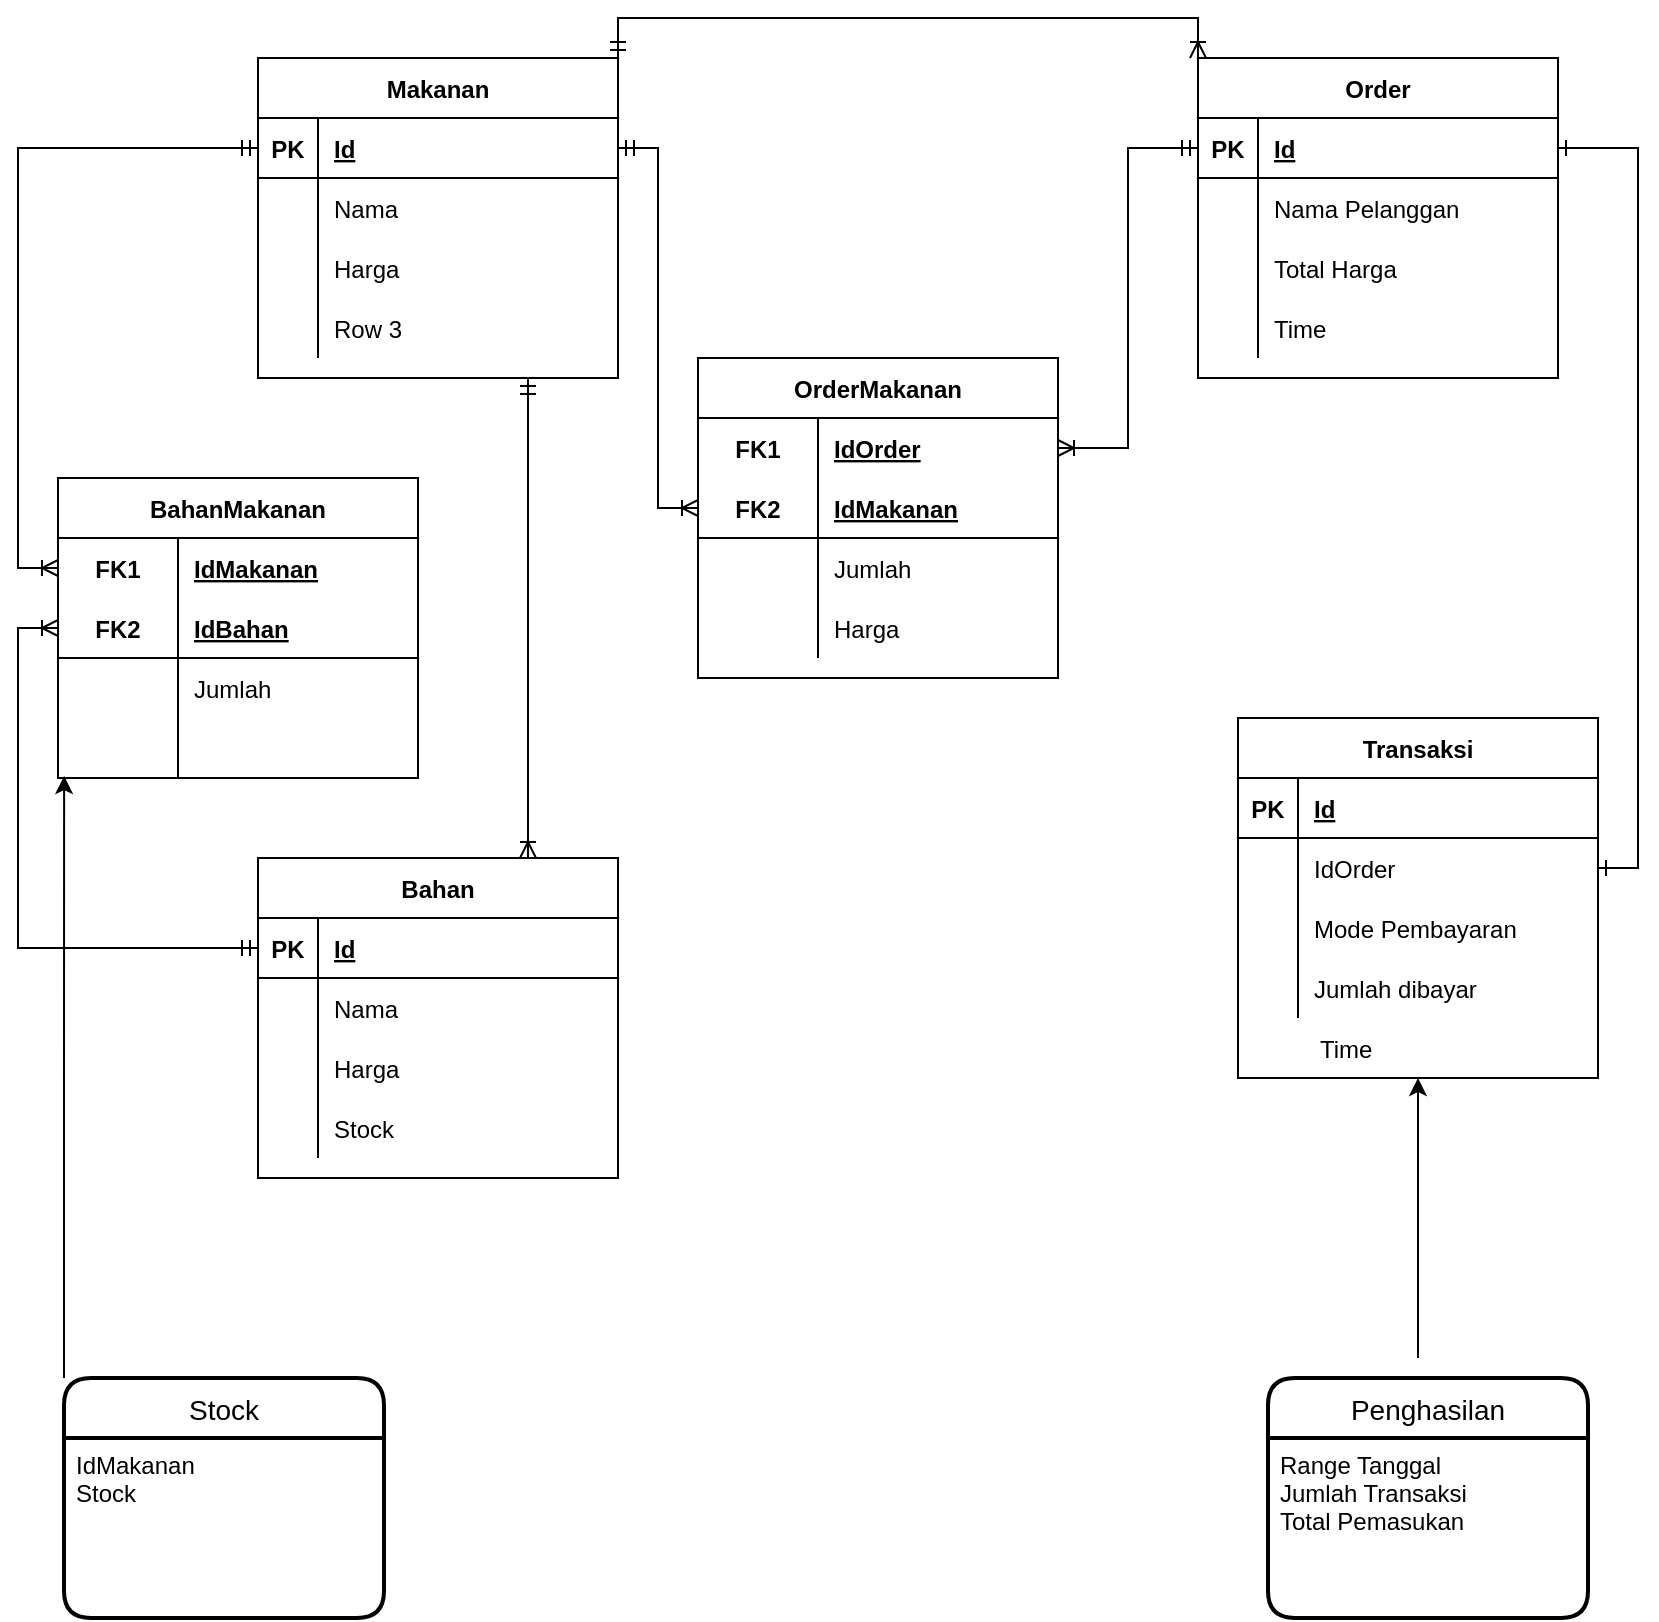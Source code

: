 <mxfile version="14.2.4" type="device"><diagram id="uwpmIxMqQMEWc0KWmd9V" name="Page-1"><mxGraphModel dx="1422" dy="772" grid="1" gridSize="10" guides="1" tooltips="1" connect="1" arrows="1" fold="1" page="1" pageScale="1" pageWidth="850" pageHeight="1100" math="0" shadow="0"><root><mxCell id="0"/><mxCell id="1" parent="0"/><mxCell id="QzrUGQrW48B05rfLs_P9-129" style="edgeStyle=orthogonalEdgeStyle;rounded=0;orthogonalLoop=1;jettySize=auto;html=1;exitX=1;exitY=0;exitDx=0;exitDy=0;entryX=0;entryY=0;entryDx=0;entryDy=0;startArrow=ERmandOne;startFill=0;endArrow=ERoneToMany;endFill=0;" edge="1" parent="1" source="QzrUGQrW48B05rfLs_P9-16" target="QzrUGQrW48B05rfLs_P9-29"><mxGeometry relative="1" as="geometry"/></mxCell><mxCell id="QzrUGQrW48B05rfLs_P9-16" value="Makanan" style="shape=table;startSize=30;container=1;collapsible=1;childLayout=tableLayout;fixedRows=1;rowLines=0;fontStyle=1;align=center;resizeLast=1;" vertex="1" parent="1"><mxGeometry x="140" y="40" width="180" height="160" as="geometry"/></mxCell><mxCell id="QzrUGQrW48B05rfLs_P9-17" value="" style="shape=partialRectangle;collapsible=0;dropTarget=0;pointerEvents=0;fillColor=none;top=0;left=0;bottom=1;right=0;points=[[0,0.5],[1,0.5]];portConstraint=eastwest;" vertex="1" parent="QzrUGQrW48B05rfLs_P9-16"><mxGeometry y="30" width="180" height="30" as="geometry"/></mxCell><mxCell id="QzrUGQrW48B05rfLs_P9-18" value="PK" style="shape=partialRectangle;connectable=0;fillColor=none;top=0;left=0;bottom=0;right=0;fontStyle=1;overflow=hidden;" vertex="1" parent="QzrUGQrW48B05rfLs_P9-17"><mxGeometry width="30" height="30" as="geometry"/></mxCell><mxCell id="QzrUGQrW48B05rfLs_P9-19" value="Id" style="shape=partialRectangle;connectable=0;fillColor=none;top=0;left=0;bottom=0;right=0;align=left;spacingLeft=6;fontStyle=5;overflow=hidden;" vertex="1" parent="QzrUGQrW48B05rfLs_P9-17"><mxGeometry x="30" width="150" height="30" as="geometry"/></mxCell><mxCell id="QzrUGQrW48B05rfLs_P9-20" value="" style="shape=partialRectangle;collapsible=0;dropTarget=0;pointerEvents=0;fillColor=none;top=0;left=0;bottom=0;right=0;points=[[0,0.5],[1,0.5]];portConstraint=eastwest;" vertex="1" parent="QzrUGQrW48B05rfLs_P9-16"><mxGeometry y="60" width="180" height="30" as="geometry"/></mxCell><mxCell id="QzrUGQrW48B05rfLs_P9-21" value="" style="shape=partialRectangle;connectable=0;fillColor=none;top=0;left=0;bottom=0;right=0;editable=1;overflow=hidden;" vertex="1" parent="QzrUGQrW48B05rfLs_P9-20"><mxGeometry width="30" height="30" as="geometry"/></mxCell><mxCell id="QzrUGQrW48B05rfLs_P9-22" value="Nama" style="shape=partialRectangle;connectable=0;fillColor=none;top=0;left=0;bottom=0;right=0;align=left;spacingLeft=6;overflow=hidden;" vertex="1" parent="QzrUGQrW48B05rfLs_P9-20"><mxGeometry x="30" width="150" height="30" as="geometry"/></mxCell><mxCell id="QzrUGQrW48B05rfLs_P9-23" value="" style="shape=partialRectangle;collapsible=0;dropTarget=0;pointerEvents=0;fillColor=none;top=0;left=0;bottom=0;right=0;points=[[0,0.5],[1,0.5]];portConstraint=eastwest;" vertex="1" parent="QzrUGQrW48B05rfLs_P9-16"><mxGeometry y="90" width="180" height="30" as="geometry"/></mxCell><mxCell id="QzrUGQrW48B05rfLs_P9-24" value="" style="shape=partialRectangle;connectable=0;fillColor=none;top=0;left=0;bottom=0;right=0;editable=1;overflow=hidden;" vertex="1" parent="QzrUGQrW48B05rfLs_P9-23"><mxGeometry width="30" height="30" as="geometry"/></mxCell><mxCell id="QzrUGQrW48B05rfLs_P9-25" value="Harga" style="shape=partialRectangle;connectable=0;fillColor=none;top=0;left=0;bottom=0;right=0;align=left;spacingLeft=6;overflow=hidden;" vertex="1" parent="QzrUGQrW48B05rfLs_P9-23"><mxGeometry x="30" width="150" height="30" as="geometry"/></mxCell><mxCell id="QzrUGQrW48B05rfLs_P9-26" value="" style="shape=partialRectangle;collapsible=0;dropTarget=0;pointerEvents=0;fillColor=none;top=0;left=0;bottom=0;right=0;points=[[0,0.5],[1,0.5]];portConstraint=eastwest;" vertex="1" parent="QzrUGQrW48B05rfLs_P9-16"><mxGeometry y="120" width="180" height="30" as="geometry"/></mxCell><mxCell id="QzrUGQrW48B05rfLs_P9-27" value="" style="shape=partialRectangle;connectable=0;fillColor=none;top=0;left=0;bottom=0;right=0;editable=1;overflow=hidden;" vertex="1" parent="QzrUGQrW48B05rfLs_P9-26"><mxGeometry width="30" height="30" as="geometry"/></mxCell><mxCell id="QzrUGQrW48B05rfLs_P9-28" value="Row 3" style="shape=partialRectangle;connectable=0;fillColor=none;top=0;left=0;bottom=0;right=0;align=left;spacingLeft=6;overflow=hidden;" vertex="1" parent="QzrUGQrW48B05rfLs_P9-26"><mxGeometry x="30" width="150" height="30" as="geometry"/></mxCell><mxCell id="QzrUGQrW48B05rfLs_P9-29" value="Order" style="shape=table;startSize=30;container=1;collapsible=1;childLayout=tableLayout;fixedRows=1;rowLines=0;fontStyle=1;align=center;resizeLast=1;" vertex="1" parent="1"><mxGeometry x="610" y="40" width="180" height="160" as="geometry"/></mxCell><mxCell id="QzrUGQrW48B05rfLs_P9-30" value="" style="shape=partialRectangle;collapsible=0;dropTarget=0;pointerEvents=0;fillColor=none;top=0;left=0;bottom=1;right=0;points=[[0,0.5],[1,0.5]];portConstraint=eastwest;" vertex="1" parent="QzrUGQrW48B05rfLs_P9-29"><mxGeometry y="30" width="180" height="30" as="geometry"/></mxCell><mxCell id="QzrUGQrW48B05rfLs_P9-31" value="PK" style="shape=partialRectangle;connectable=0;fillColor=none;top=0;left=0;bottom=0;right=0;fontStyle=1;overflow=hidden;" vertex="1" parent="QzrUGQrW48B05rfLs_P9-30"><mxGeometry width="30" height="30" as="geometry"/></mxCell><mxCell id="QzrUGQrW48B05rfLs_P9-32" value="Id" style="shape=partialRectangle;connectable=0;fillColor=none;top=0;left=0;bottom=0;right=0;align=left;spacingLeft=6;fontStyle=5;overflow=hidden;" vertex="1" parent="QzrUGQrW48B05rfLs_P9-30"><mxGeometry x="30" width="150" height="30" as="geometry"/></mxCell><mxCell id="QzrUGQrW48B05rfLs_P9-33" value="" style="shape=partialRectangle;collapsible=0;dropTarget=0;pointerEvents=0;fillColor=none;top=0;left=0;bottom=0;right=0;points=[[0,0.5],[1,0.5]];portConstraint=eastwest;" vertex="1" parent="QzrUGQrW48B05rfLs_P9-29"><mxGeometry y="60" width="180" height="30" as="geometry"/></mxCell><mxCell id="QzrUGQrW48B05rfLs_P9-34" value="" style="shape=partialRectangle;connectable=0;fillColor=none;top=0;left=0;bottom=0;right=0;editable=1;overflow=hidden;" vertex="1" parent="QzrUGQrW48B05rfLs_P9-33"><mxGeometry width="30" height="30" as="geometry"/></mxCell><mxCell id="QzrUGQrW48B05rfLs_P9-35" value="Nama Pelanggan" style="shape=partialRectangle;connectable=0;fillColor=none;top=0;left=0;bottom=0;right=0;align=left;spacingLeft=6;overflow=hidden;" vertex="1" parent="QzrUGQrW48B05rfLs_P9-33"><mxGeometry x="30" width="150" height="30" as="geometry"/></mxCell><mxCell id="QzrUGQrW48B05rfLs_P9-36" value="" style="shape=partialRectangle;collapsible=0;dropTarget=0;pointerEvents=0;fillColor=none;top=0;left=0;bottom=0;right=0;points=[[0,0.5],[1,0.5]];portConstraint=eastwest;" vertex="1" parent="QzrUGQrW48B05rfLs_P9-29"><mxGeometry y="90" width="180" height="30" as="geometry"/></mxCell><mxCell id="QzrUGQrW48B05rfLs_P9-37" value="" style="shape=partialRectangle;connectable=0;fillColor=none;top=0;left=0;bottom=0;right=0;editable=1;overflow=hidden;" vertex="1" parent="QzrUGQrW48B05rfLs_P9-36"><mxGeometry width="30" height="30" as="geometry"/></mxCell><mxCell id="QzrUGQrW48B05rfLs_P9-38" value="Total Harga" style="shape=partialRectangle;connectable=0;fillColor=none;top=0;left=0;bottom=0;right=0;align=left;spacingLeft=6;overflow=hidden;" vertex="1" parent="QzrUGQrW48B05rfLs_P9-36"><mxGeometry x="30" width="150" height="30" as="geometry"/></mxCell><mxCell id="QzrUGQrW48B05rfLs_P9-39" value="" style="shape=partialRectangle;collapsible=0;dropTarget=0;pointerEvents=0;fillColor=none;top=0;left=0;bottom=0;right=0;points=[[0,0.5],[1,0.5]];portConstraint=eastwest;" vertex="1" parent="QzrUGQrW48B05rfLs_P9-29"><mxGeometry y="120" width="180" height="30" as="geometry"/></mxCell><mxCell id="QzrUGQrW48B05rfLs_P9-40" value="" style="shape=partialRectangle;connectable=0;fillColor=none;top=0;left=0;bottom=0;right=0;editable=1;overflow=hidden;" vertex="1" parent="QzrUGQrW48B05rfLs_P9-39"><mxGeometry width="30" height="30" as="geometry"/></mxCell><mxCell id="QzrUGQrW48B05rfLs_P9-41" value="Time" style="shape=partialRectangle;connectable=0;fillColor=none;top=0;left=0;bottom=0;right=0;align=left;spacingLeft=6;overflow=hidden;" vertex="1" parent="QzrUGQrW48B05rfLs_P9-39"><mxGeometry x="30" width="150" height="30" as="geometry"/></mxCell><mxCell id="QzrUGQrW48B05rfLs_P9-42" value="OrderMakanan" style="shape=table;startSize=30;container=1;collapsible=1;childLayout=tableLayout;fixedRows=1;rowLines=0;fontStyle=1;align=center;resizeLast=1;" vertex="1" parent="1"><mxGeometry x="360" y="190" width="180" height="160" as="geometry"/></mxCell><mxCell id="QzrUGQrW48B05rfLs_P9-43" value="" style="shape=partialRectangle;collapsible=0;dropTarget=0;pointerEvents=0;fillColor=none;top=0;left=0;bottom=0;right=0;points=[[0,0.5],[1,0.5]];portConstraint=eastwest;" vertex="1" parent="QzrUGQrW48B05rfLs_P9-42"><mxGeometry y="30" width="180" height="30" as="geometry"/></mxCell><mxCell id="QzrUGQrW48B05rfLs_P9-44" value="FK1" style="shape=partialRectangle;connectable=0;fillColor=none;top=0;left=0;bottom=0;right=0;fontStyle=1;overflow=hidden;" vertex="1" parent="QzrUGQrW48B05rfLs_P9-43"><mxGeometry width="60" height="30" as="geometry"/></mxCell><mxCell id="QzrUGQrW48B05rfLs_P9-45" value="IdOrder" style="shape=partialRectangle;connectable=0;fillColor=none;top=0;left=0;bottom=0;right=0;align=left;spacingLeft=6;fontStyle=5;overflow=hidden;" vertex="1" parent="QzrUGQrW48B05rfLs_P9-43"><mxGeometry x="60" width="120" height="30" as="geometry"/></mxCell><mxCell id="QzrUGQrW48B05rfLs_P9-46" value="" style="shape=partialRectangle;collapsible=0;dropTarget=0;pointerEvents=0;fillColor=none;top=0;left=0;bottom=1;right=0;points=[[0,0.5],[1,0.5]];portConstraint=eastwest;" vertex="1" parent="QzrUGQrW48B05rfLs_P9-42"><mxGeometry y="60" width="180" height="30" as="geometry"/></mxCell><mxCell id="QzrUGQrW48B05rfLs_P9-47" value="FK2" style="shape=partialRectangle;connectable=0;fillColor=none;top=0;left=0;bottom=0;right=0;fontStyle=1;overflow=hidden;" vertex="1" parent="QzrUGQrW48B05rfLs_P9-46"><mxGeometry width="60" height="30" as="geometry"/></mxCell><mxCell id="QzrUGQrW48B05rfLs_P9-48" value="IdMakanan" style="shape=partialRectangle;connectable=0;fillColor=none;top=0;left=0;bottom=0;right=0;align=left;spacingLeft=6;fontStyle=5;overflow=hidden;" vertex="1" parent="QzrUGQrW48B05rfLs_P9-46"><mxGeometry x="60" width="120" height="30" as="geometry"/></mxCell><mxCell id="QzrUGQrW48B05rfLs_P9-49" value="" style="shape=partialRectangle;collapsible=0;dropTarget=0;pointerEvents=0;fillColor=none;top=0;left=0;bottom=0;right=0;points=[[0,0.5],[1,0.5]];portConstraint=eastwest;" vertex="1" parent="QzrUGQrW48B05rfLs_P9-42"><mxGeometry y="90" width="180" height="30" as="geometry"/></mxCell><mxCell id="QzrUGQrW48B05rfLs_P9-50" value="" style="shape=partialRectangle;connectable=0;fillColor=none;top=0;left=0;bottom=0;right=0;editable=1;overflow=hidden;" vertex="1" parent="QzrUGQrW48B05rfLs_P9-49"><mxGeometry width="60" height="30" as="geometry"/></mxCell><mxCell id="QzrUGQrW48B05rfLs_P9-51" value="Jumlah" style="shape=partialRectangle;connectable=0;fillColor=none;top=0;left=0;bottom=0;right=0;align=left;spacingLeft=6;overflow=hidden;" vertex="1" parent="QzrUGQrW48B05rfLs_P9-49"><mxGeometry x="60" width="120" height="30" as="geometry"/></mxCell><mxCell id="QzrUGQrW48B05rfLs_P9-52" value="" style="shape=partialRectangle;collapsible=0;dropTarget=0;pointerEvents=0;fillColor=none;top=0;left=0;bottom=0;right=0;points=[[0,0.5],[1,0.5]];portConstraint=eastwest;" vertex="1" parent="QzrUGQrW48B05rfLs_P9-42"><mxGeometry y="120" width="180" height="30" as="geometry"/></mxCell><mxCell id="QzrUGQrW48B05rfLs_P9-53" value="" style="shape=partialRectangle;connectable=0;fillColor=none;top=0;left=0;bottom=0;right=0;editable=1;overflow=hidden;" vertex="1" parent="QzrUGQrW48B05rfLs_P9-52"><mxGeometry width="60" height="30" as="geometry"/></mxCell><mxCell id="QzrUGQrW48B05rfLs_P9-54" value="Harga" style="shape=partialRectangle;connectable=0;fillColor=none;top=0;left=0;bottom=0;right=0;align=left;spacingLeft=6;overflow=hidden;" vertex="1" parent="QzrUGQrW48B05rfLs_P9-52"><mxGeometry x="60" width="120" height="30" as="geometry"/></mxCell><mxCell id="QzrUGQrW48B05rfLs_P9-139" style="edgeStyle=orthogonalEdgeStyle;rounded=0;orthogonalLoop=1;jettySize=auto;html=1;exitX=0.75;exitY=0;exitDx=0;exitDy=0;entryX=0.75;entryY=1;entryDx=0;entryDy=0;startArrow=ERoneToMany;startFill=0;endArrow=ERmandOne;endFill=0;" edge="1" parent="1" source="QzrUGQrW48B05rfLs_P9-82" target="QzrUGQrW48B05rfLs_P9-16"><mxGeometry relative="1" as="geometry"/></mxCell><mxCell id="QzrUGQrW48B05rfLs_P9-82" value="Bahan" style="shape=table;startSize=30;container=1;collapsible=1;childLayout=tableLayout;fixedRows=1;rowLines=0;fontStyle=1;align=center;resizeLast=1;" vertex="1" parent="1"><mxGeometry x="140" y="440" width="180" height="160" as="geometry"/></mxCell><mxCell id="QzrUGQrW48B05rfLs_P9-83" value="" style="shape=partialRectangle;collapsible=0;dropTarget=0;pointerEvents=0;fillColor=none;top=0;left=0;bottom=1;right=0;points=[[0,0.5],[1,0.5]];portConstraint=eastwest;" vertex="1" parent="QzrUGQrW48B05rfLs_P9-82"><mxGeometry y="30" width="180" height="30" as="geometry"/></mxCell><mxCell id="QzrUGQrW48B05rfLs_P9-84" value="PK" style="shape=partialRectangle;connectable=0;fillColor=none;top=0;left=0;bottom=0;right=0;fontStyle=1;overflow=hidden;" vertex="1" parent="QzrUGQrW48B05rfLs_P9-83"><mxGeometry width="30" height="30" as="geometry"/></mxCell><mxCell id="QzrUGQrW48B05rfLs_P9-85" value="Id" style="shape=partialRectangle;connectable=0;fillColor=none;top=0;left=0;bottom=0;right=0;align=left;spacingLeft=6;fontStyle=5;overflow=hidden;" vertex="1" parent="QzrUGQrW48B05rfLs_P9-83"><mxGeometry x="30" width="150" height="30" as="geometry"/></mxCell><mxCell id="QzrUGQrW48B05rfLs_P9-86" value="" style="shape=partialRectangle;collapsible=0;dropTarget=0;pointerEvents=0;fillColor=none;top=0;left=0;bottom=0;right=0;points=[[0,0.5],[1,0.5]];portConstraint=eastwest;" vertex="1" parent="QzrUGQrW48B05rfLs_P9-82"><mxGeometry y="60" width="180" height="30" as="geometry"/></mxCell><mxCell id="QzrUGQrW48B05rfLs_P9-87" value="" style="shape=partialRectangle;connectable=0;fillColor=none;top=0;left=0;bottom=0;right=0;editable=1;overflow=hidden;" vertex="1" parent="QzrUGQrW48B05rfLs_P9-86"><mxGeometry width="30" height="30" as="geometry"/></mxCell><mxCell id="QzrUGQrW48B05rfLs_P9-88" value="Nama" style="shape=partialRectangle;connectable=0;fillColor=none;top=0;left=0;bottom=0;right=0;align=left;spacingLeft=6;overflow=hidden;" vertex="1" parent="QzrUGQrW48B05rfLs_P9-86"><mxGeometry x="30" width="150" height="30" as="geometry"/></mxCell><mxCell id="QzrUGQrW48B05rfLs_P9-89" value="" style="shape=partialRectangle;collapsible=0;dropTarget=0;pointerEvents=0;fillColor=none;top=0;left=0;bottom=0;right=0;points=[[0,0.5],[1,0.5]];portConstraint=eastwest;" vertex="1" parent="QzrUGQrW48B05rfLs_P9-82"><mxGeometry y="90" width="180" height="30" as="geometry"/></mxCell><mxCell id="QzrUGQrW48B05rfLs_P9-90" value="" style="shape=partialRectangle;connectable=0;fillColor=none;top=0;left=0;bottom=0;right=0;editable=1;overflow=hidden;" vertex="1" parent="QzrUGQrW48B05rfLs_P9-89"><mxGeometry width="30" height="30" as="geometry"/></mxCell><mxCell id="QzrUGQrW48B05rfLs_P9-91" value="Harga" style="shape=partialRectangle;connectable=0;fillColor=none;top=0;left=0;bottom=0;right=0;align=left;spacingLeft=6;overflow=hidden;" vertex="1" parent="QzrUGQrW48B05rfLs_P9-89"><mxGeometry x="30" width="150" height="30" as="geometry"/></mxCell><mxCell id="QzrUGQrW48B05rfLs_P9-92" value="" style="shape=partialRectangle;collapsible=0;dropTarget=0;pointerEvents=0;fillColor=none;top=0;left=0;bottom=0;right=0;points=[[0,0.5],[1,0.5]];portConstraint=eastwest;" vertex="1" parent="QzrUGQrW48B05rfLs_P9-82"><mxGeometry y="120" width="180" height="30" as="geometry"/></mxCell><mxCell id="QzrUGQrW48B05rfLs_P9-93" value="" style="shape=partialRectangle;connectable=0;fillColor=none;top=0;left=0;bottom=0;right=0;editable=1;overflow=hidden;" vertex="1" parent="QzrUGQrW48B05rfLs_P9-92"><mxGeometry width="30" height="30" as="geometry"/></mxCell><mxCell id="QzrUGQrW48B05rfLs_P9-94" value="Stock" style="shape=partialRectangle;connectable=0;fillColor=none;top=0;left=0;bottom=0;right=0;align=left;spacingLeft=6;overflow=hidden;" vertex="1" parent="QzrUGQrW48B05rfLs_P9-92"><mxGeometry x="30" width="150" height="30" as="geometry"/></mxCell><mxCell id="QzrUGQrW48B05rfLs_P9-95" value="BahanMakanan" style="shape=table;startSize=30;container=1;collapsible=1;childLayout=tableLayout;fixedRows=1;rowLines=0;fontStyle=1;align=center;resizeLast=1;" vertex="1" parent="1"><mxGeometry x="40" y="250" width="180" height="150" as="geometry"/></mxCell><mxCell id="QzrUGQrW48B05rfLs_P9-96" value="" style="shape=partialRectangle;collapsible=0;dropTarget=0;pointerEvents=0;fillColor=none;top=0;left=0;bottom=0;right=0;points=[[0,0.5],[1,0.5]];portConstraint=eastwest;" vertex="1" parent="QzrUGQrW48B05rfLs_P9-95"><mxGeometry y="30" width="180" height="30" as="geometry"/></mxCell><mxCell id="QzrUGQrW48B05rfLs_P9-97" value="FK1" style="shape=partialRectangle;connectable=0;fillColor=none;top=0;left=0;bottom=0;right=0;fontStyle=1;overflow=hidden;" vertex="1" parent="QzrUGQrW48B05rfLs_P9-96"><mxGeometry width="60" height="30" as="geometry"/></mxCell><mxCell id="QzrUGQrW48B05rfLs_P9-98" value="IdMakanan" style="shape=partialRectangle;connectable=0;fillColor=none;top=0;left=0;bottom=0;right=0;align=left;spacingLeft=6;fontStyle=5;overflow=hidden;" vertex="1" parent="QzrUGQrW48B05rfLs_P9-96"><mxGeometry x="60" width="120" height="30" as="geometry"/></mxCell><mxCell id="QzrUGQrW48B05rfLs_P9-99" value="" style="shape=partialRectangle;collapsible=0;dropTarget=0;pointerEvents=0;fillColor=none;top=0;left=0;bottom=1;right=0;points=[[0,0.5],[1,0.5]];portConstraint=eastwest;" vertex="1" parent="QzrUGQrW48B05rfLs_P9-95"><mxGeometry y="60" width="180" height="30" as="geometry"/></mxCell><mxCell id="QzrUGQrW48B05rfLs_P9-100" value="FK2" style="shape=partialRectangle;connectable=0;fillColor=none;top=0;left=0;bottom=0;right=0;fontStyle=1;overflow=hidden;" vertex="1" parent="QzrUGQrW48B05rfLs_P9-99"><mxGeometry width="60" height="30" as="geometry"/></mxCell><mxCell id="QzrUGQrW48B05rfLs_P9-101" value="" style="shape=partialRectangle;connectable=0;fillColor=none;top=0;left=0;bottom=0;right=0;align=left;spacingLeft=6;fontStyle=5;overflow=hidden;" vertex="1" parent="QzrUGQrW48B05rfLs_P9-99"><mxGeometry x="60" width="120" height="30" as="geometry"/></mxCell><mxCell id="QzrUGQrW48B05rfLs_P9-102" value="" style="shape=partialRectangle;collapsible=0;dropTarget=0;pointerEvents=0;fillColor=none;top=0;left=0;bottom=0;right=0;points=[[0,0.5],[1,0.5]];portConstraint=eastwest;" vertex="1" parent="QzrUGQrW48B05rfLs_P9-95"><mxGeometry y="90" width="180" height="30" as="geometry"/></mxCell><mxCell id="QzrUGQrW48B05rfLs_P9-103" value="" style="shape=partialRectangle;connectable=0;fillColor=none;top=0;left=0;bottom=0;right=0;editable=1;overflow=hidden;" vertex="1" parent="QzrUGQrW48B05rfLs_P9-102"><mxGeometry width="60" height="30" as="geometry"/></mxCell><mxCell id="QzrUGQrW48B05rfLs_P9-104" value="Jumlah" style="shape=partialRectangle;connectable=0;fillColor=none;top=0;left=0;bottom=0;right=0;align=left;spacingLeft=6;overflow=hidden;" vertex="1" parent="QzrUGQrW48B05rfLs_P9-102"><mxGeometry x="60" width="120" height="30" as="geometry"/></mxCell><mxCell id="QzrUGQrW48B05rfLs_P9-105" value="" style="shape=partialRectangle;collapsible=0;dropTarget=0;pointerEvents=0;fillColor=none;top=0;left=0;bottom=0;right=0;points=[[0,0.5],[1,0.5]];portConstraint=eastwest;" vertex="1" parent="QzrUGQrW48B05rfLs_P9-95"><mxGeometry y="120" width="180" height="30" as="geometry"/></mxCell><mxCell id="QzrUGQrW48B05rfLs_P9-106" value="" style="shape=partialRectangle;connectable=0;fillColor=none;top=0;left=0;bottom=0;right=0;editable=1;overflow=hidden;" vertex="1" parent="QzrUGQrW48B05rfLs_P9-105"><mxGeometry width="60" height="30" as="geometry"/></mxCell><mxCell id="QzrUGQrW48B05rfLs_P9-107" value="" style="shape=partialRectangle;connectable=0;fillColor=none;top=0;left=0;bottom=0;right=0;align=left;spacingLeft=6;overflow=hidden;" vertex="1" parent="QzrUGQrW48B05rfLs_P9-105"><mxGeometry x="60" width="120" height="30" as="geometry"/></mxCell><mxCell id="QzrUGQrW48B05rfLs_P9-108" value="Transaksi" style="shape=table;startSize=30;container=1;collapsible=1;childLayout=tableLayout;fixedRows=1;rowLines=0;fontStyle=1;align=center;resizeLast=1;" vertex="1" parent="1"><mxGeometry x="630" y="370" width="180" height="180" as="geometry"/></mxCell><mxCell id="QzrUGQrW48B05rfLs_P9-109" value="" style="shape=partialRectangle;collapsible=0;dropTarget=0;pointerEvents=0;fillColor=none;top=0;left=0;bottom=1;right=0;points=[[0,0.5],[1,0.5]];portConstraint=eastwest;" vertex="1" parent="QzrUGQrW48B05rfLs_P9-108"><mxGeometry y="30" width="180" height="30" as="geometry"/></mxCell><mxCell id="QzrUGQrW48B05rfLs_P9-110" value="PK" style="shape=partialRectangle;connectable=0;fillColor=none;top=0;left=0;bottom=0;right=0;fontStyle=1;overflow=hidden;" vertex="1" parent="QzrUGQrW48B05rfLs_P9-109"><mxGeometry width="30" height="30" as="geometry"/></mxCell><mxCell id="QzrUGQrW48B05rfLs_P9-111" value="Id" style="shape=partialRectangle;connectable=0;fillColor=none;top=0;left=0;bottom=0;right=0;align=left;spacingLeft=6;fontStyle=5;overflow=hidden;" vertex="1" parent="QzrUGQrW48B05rfLs_P9-109"><mxGeometry x="30" width="150" height="30" as="geometry"/></mxCell><mxCell id="QzrUGQrW48B05rfLs_P9-112" value="" style="shape=partialRectangle;collapsible=0;dropTarget=0;pointerEvents=0;fillColor=none;top=0;left=0;bottom=0;right=0;points=[[0,0.5],[1,0.5]];portConstraint=eastwest;" vertex="1" parent="QzrUGQrW48B05rfLs_P9-108"><mxGeometry y="60" width="180" height="30" as="geometry"/></mxCell><mxCell id="QzrUGQrW48B05rfLs_P9-113" value="" style="shape=partialRectangle;connectable=0;fillColor=none;top=0;left=0;bottom=0;right=0;editable=1;overflow=hidden;" vertex="1" parent="QzrUGQrW48B05rfLs_P9-112"><mxGeometry width="30" height="30" as="geometry"/></mxCell><mxCell id="QzrUGQrW48B05rfLs_P9-114" value="IdOrder" style="shape=partialRectangle;connectable=0;fillColor=none;top=0;left=0;bottom=0;right=0;align=left;spacingLeft=6;overflow=hidden;" vertex="1" parent="QzrUGQrW48B05rfLs_P9-112"><mxGeometry x="30" width="150" height="30" as="geometry"/></mxCell><mxCell id="QzrUGQrW48B05rfLs_P9-115" value="" style="shape=partialRectangle;collapsible=0;dropTarget=0;pointerEvents=0;fillColor=none;top=0;left=0;bottom=0;right=0;points=[[0,0.5],[1,0.5]];portConstraint=eastwest;" vertex="1" parent="QzrUGQrW48B05rfLs_P9-108"><mxGeometry y="90" width="180" height="30" as="geometry"/></mxCell><mxCell id="QzrUGQrW48B05rfLs_P9-116" value="" style="shape=partialRectangle;connectable=0;fillColor=none;top=0;left=0;bottom=0;right=0;editable=1;overflow=hidden;" vertex="1" parent="QzrUGQrW48B05rfLs_P9-115"><mxGeometry width="30" height="30" as="geometry"/></mxCell><mxCell id="QzrUGQrW48B05rfLs_P9-117" value="Mode Pembayaran" style="shape=partialRectangle;connectable=0;fillColor=none;top=0;left=0;bottom=0;right=0;align=left;spacingLeft=6;overflow=hidden;" vertex="1" parent="QzrUGQrW48B05rfLs_P9-115"><mxGeometry x="30" width="150" height="30" as="geometry"/></mxCell><mxCell id="QzrUGQrW48B05rfLs_P9-118" value="" style="shape=partialRectangle;collapsible=0;dropTarget=0;pointerEvents=0;fillColor=none;top=0;left=0;bottom=0;right=0;points=[[0,0.5],[1,0.5]];portConstraint=eastwest;" vertex="1" parent="QzrUGQrW48B05rfLs_P9-108"><mxGeometry y="120" width="180" height="30" as="geometry"/></mxCell><mxCell id="QzrUGQrW48B05rfLs_P9-119" value="" style="shape=partialRectangle;connectable=0;fillColor=none;top=0;left=0;bottom=0;right=0;editable=1;overflow=hidden;" vertex="1" parent="QzrUGQrW48B05rfLs_P9-118"><mxGeometry width="30" height="30" as="geometry"/></mxCell><mxCell id="QzrUGQrW48B05rfLs_P9-120" value="Jumlah dibayar" style="shape=partialRectangle;connectable=0;fillColor=none;top=0;left=0;bottom=0;right=0;align=left;spacingLeft=6;overflow=hidden;" vertex="1" parent="QzrUGQrW48B05rfLs_P9-118"><mxGeometry x="30" width="150" height="30" as="geometry"/></mxCell><mxCell id="QzrUGQrW48B05rfLs_P9-122" value="Time" style="shape=partialRectangle;connectable=0;fillColor=none;top=0;left=0;bottom=0;right=0;align=left;spacingLeft=6;overflow=hidden;" vertex="1" parent="1"><mxGeometry x="663" y="520" width="150" height="30" as="geometry"/></mxCell><mxCell id="QzrUGQrW48B05rfLs_P9-123" style="edgeStyle=orthogonalEdgeStyle;rounded=0;orthogonalLoop=1;jettySize=auto;html=1;exitX=1;exitY=0.5;exitDx=0;exitDy=0;entryX=0;entryY=0.5;entryDx=0;entryDy=0;startArrow=ERoneToMany;startFill=0;endArrow=ERmandOne;endFill=0;" edge="1" parent="1" source="QzrUGQrW48B05rfLs_P9-43" target="QzrUGQrW48B05rfLs_P9-30"><mxGeometry relative="1" as="geometry"/></mxCell><mxCell id="QzrUGQrW48B05rfLs_P9-125" style="edgeStyle=orthogonalEdgeStyle;rounded=0;orthogonalLoop=1;jettySize=auto;html=1;exitX=1;exitY=0.5;exitDx=0;exitDy=0;entryX=1;entryY=0.5;entryDx=0;entryDy=0;startArrow=ERone;startFill=0;endArrow=ERone;endFill=0;" edge="1" parent="1" source="QzrUGQrW48B05rfLs_P9-112" target="QzrUGQrW48B05rfLs_P9-30"><mxGeometry relative="1" as="geometry"/></mxCell><mxCell id="QzrUGQrW48B05rfLs_P9-127" style="edgeStyle=orthogonalEdgeStyle;rounded=0;orthogonalLoop=1;jettySize=auto;html=1;exitX=0;exitY=0.5;exitDx=0;exitDy=0;entryX=1;entryY=0.5;entryDx=0;entryDy=0;startArrow=ERoneToMany;startFill=0;endArrow=ERmandOne;endFill=0;" edge="1" parent="1" source="QzrUGQrW48B05rfLs_P9-46" target="QzrUGQrW48B05rfLs_P9-17"><mxGeometry relative="1" as="geometry"/></mxCell><mxCell id="QzrUGQrW48B05rfLs_P9-135" value="IdBahan" style="shape=partialRectangle;connectable=0;fillColor=none;top=0;left=0;bottom=0;right=0;align=left;spacingLeft=6;fontStyle=5;overflow=hidden;" vertex="1" parent="1"><mxGeometry x="100" y="310" width="120" height="30" as="geometry"/></mxCell><mxCell id="QzrUGQrW48B05rfLs_P9-137" style="edgeStyle=orthogonalEdgeStyle;rounded=0;orthogonalLoop=1;jettySize=auto;html=1;exitX=0;exitY=0.5;exitDx=0;exitDy=0;entryX=0;entryY=0.5;entryDx=0;entryDy=0;startArrow=ERoneToMany;startFill=0;endArrow=ERmandOne;endFill=0;" edge="1" parent="1" source="QzrUGQrW48B05rfLs_P9-96" target="QzrUGQrW48B05rfLs_P9-17"><mxGeometry relative="1" as="geometry"/></mxCell><mxCell id="QzrUGQrW48B05rfLs_P9-138" style="edgeStyle=orthogonalEdgeStyle;rounded=0;orthogonalLoop=1;jettySize=auto;html=1;exitX=0;exitY=0.5;exitDx=0;exitDy=0;entryX=0;entryY=0.5;entryDx=0;entryDy=0;startArrow=ERoneToMany;startFill=0;endArrow=ERmandOne;endFill=0;" edge="1" parent="1" source="QzrUGQrW48B05rfLs_P9-99" target="QzrUGQrW48B05rfLs_P9-83"><mxGeometry relative="1" as="geometry"/></mxCell><mxCell id="QzrUGQrW48B05rfLs_P9-144" style="edgeStyle=orthogonalEdgeStyle;rounded=0;orthogonalLoop=1;jettySize=auto;html=1;startArrow=none;startFill=0;endArrow=classic;endFill=1;" edge="1" parent="1"><mxGeometry relative="1" as="geometry"><mxPoint x="720" y="550" as="targetPoint"/><mxPoint x="720" y="690" as="sourcePoint"/></mxGeometry></mxCell><mxCell id="QzrUGQrW48B05rfLs_P9-153" style="edgeStyle=orthogonalEdgeStyle;rounded=0;orthogonalLoop=1;jettySize=auto;html=1;exitX=0;exitY=0;exitDx=0;exitDy=0;entryX=0.017;entryY=0.967;entryDx=0;entryDy=0;entryPerimeter=0;startArrow=none;startFill=0;endArrow=classic;endFill=1;" edge="1" parent="1" source="QzrUGQrW48B05rfLs_P9-148" target="QzrUGQrW48B05rfLs_P9-105"><mxGeometry relative="1" as="geometry"/></mxCell><mxCell id="QzrUGQrW48B05rfLs_P9-148" value="Stock" style="swimlane;childLayout=stackLayout;horizontal=1;startSize=30;horizontalStack=0;rounded=1;fontSize=14;fontStyle=0;strokeWidth=2;resizeParent=0;resizeLast=1;shadow=0;dashed=0;align=center;" vertex="1" parent="1"><mxGeometry x="43" y="700" width="160" height="120" as="geometry"/></mxCell><mxCell id="QzrUGQrW48B05rfLs_P9-149" value="IdMakanan&#10;Stock" style="align=left;strokeColor=none;fillColor=none;spacingLeft=4;fontSize=12;verticalAlign=top;resizable=0;rotatable=0;part=1;" vertex="1" parent="QzrUGQrW48B05rfLs_P9-148"><mxGeometry y="30" width="160" height="90" as="geometry"/></mxCell><mxCell id="QzrUGQrW48B05rfLs_P9-150" value="Penghasilan" style="swimlane;childLayout=stackLayout;horizontal=1;startSize=30;horizontalStack=0;rounded=1;fontSize=14;fontStyle=0;strokeWidth=2;resizeParent=0;resizeLast=1;shadow=0;dashed=0;align=center;" vertex="1" parent="1"><mxGeometry x="645" y="700" width="160" height="120" as="geometry"/></mxCell><mxCell id="QzrUGQrW48B05rfLs_P9-151" value="Range Tanggal&#10;Jumlah Transaksi&#10;Total Pemasukan" style="align=left;strokeColor=none;fillColor=none;spacingLeft=4;fontSize=12;verticalAlign=top;resizable=0;rotatable=0;part=1;" vertex="1" parent="QzrUGQrW48B05rfLs_P9-150"><mxGeometry y="30" width="160" height="90" as="geometry"/></mxCell></root></mxGraphModel></diagram></mxfile>